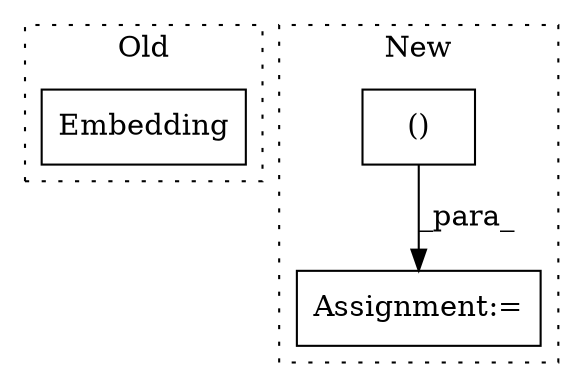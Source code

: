 digraph G {
subgraph cluster0 {
1 [label="Embedding" a="32" s="315,474" l="10,1" shape="box"];
label = "Old";
style="dotted";
}
subgraph cluster1 {
2 [label="()" a="106" s="376" l="25" shape="box"];
3 [label="Assignment:=" a="7" s="479" l="1" shape="box"];
label = "New";
style="dotted";
}
2 -> 3 [label="_para_"];
}